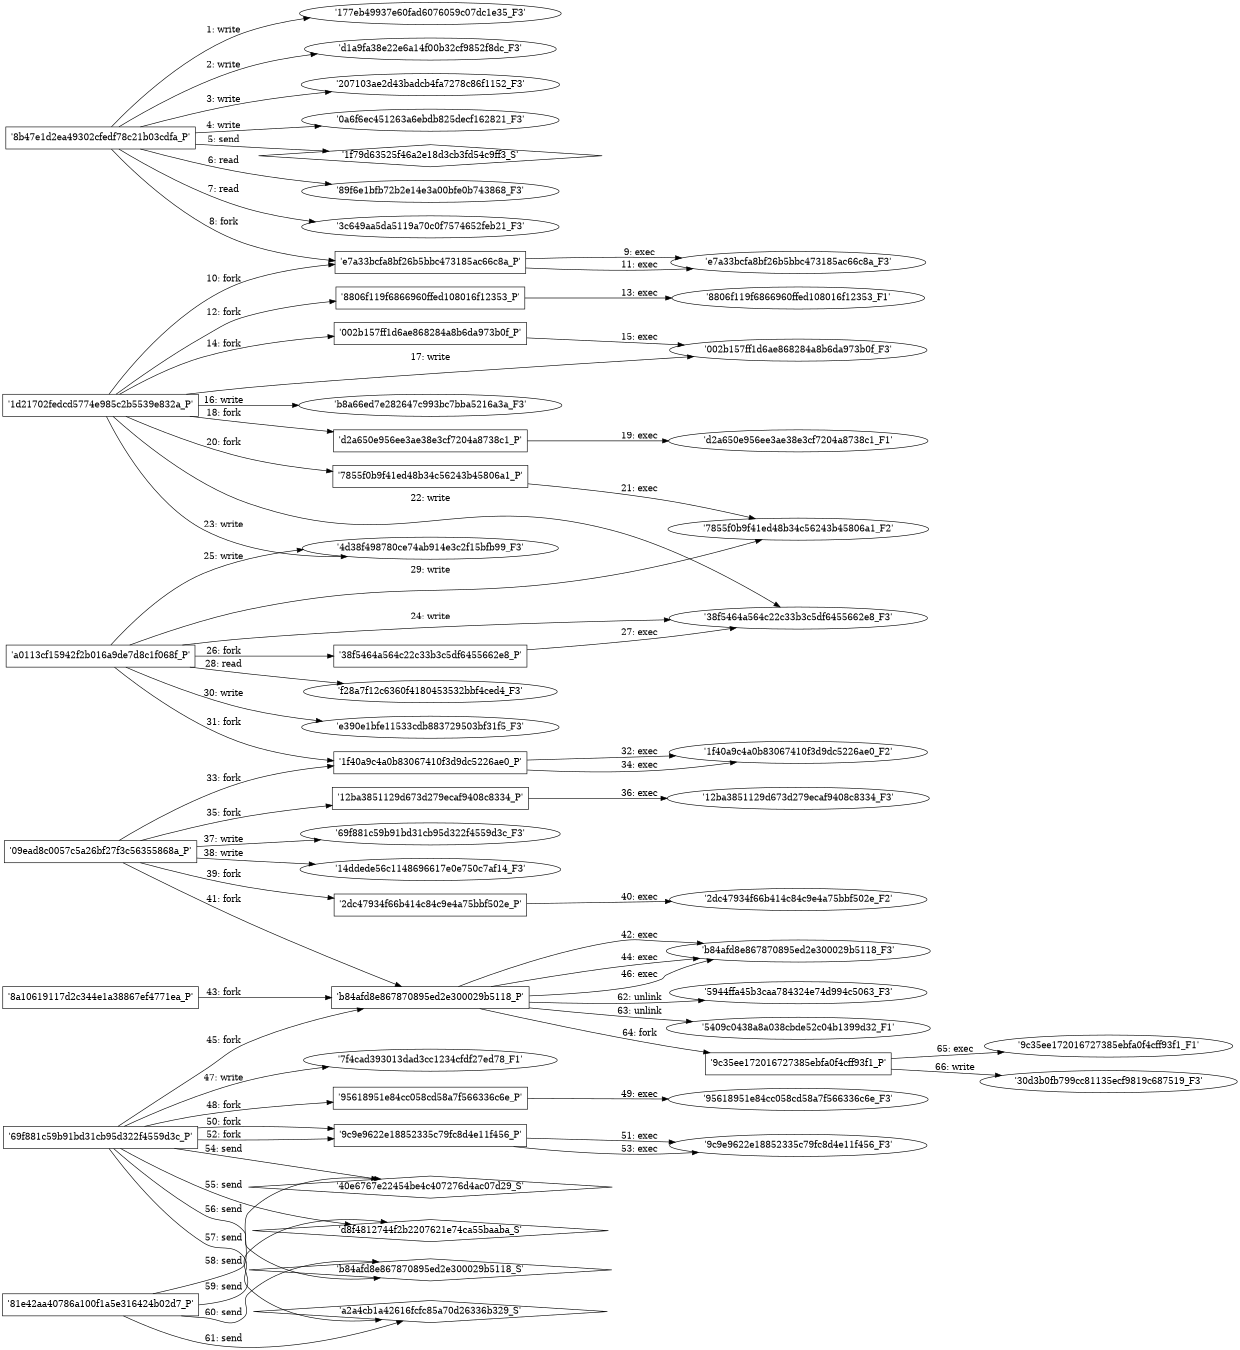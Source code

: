 digraph "D:\Learning\Paper\apt\基于CTI的攻击预警\Dataset\攻击图\ASGfromALLCTI\PROMETHIUM extends global reach with StrongPity3 APT.dot" {
rankdir="LR"
size="9"
fixedsize="false"
splines="true"
nodesep=0.3
ranksep=0
fontsize=10
overlap="scalexy"
engine= "neato"
	"'177eb49937e60fad6076059c07dc1e35_F3'" [node_type=file shape=ellipse]
	"'8b47e1d2ea49302cfedf78c21b03cdfa_P'" [node_type=Process shape=box]
	"'8b47e1d2ea49302cfedf78c21b03cdfa_P'" -> "'177eb49937e60fad6076059c07dc1e35_F3'" [label="1: write"]
	"'d1a9fa38e22e6a14f00b32cf9852f8dc_F3'" [node_type=file shape=ellipse]
	"'8b47e1d2ea49302cfedf78c21b03cdfa_P'" [node_type=Process shape=box]
	"'8b47e1d2ea49302cfedf78c21b03cdfa_P'" -> "'d1a9fa38e22e6a14f00b32cf9852f8dc_F3'" [label="2: write"]
	"'207103ae2d43badcb4fa7278c86f1152_F3'" [node_type=file shape=ellipse]
	"'8b47e1d2ea49302cfedf78c21b03cdfa_P'" [node_type=Process shape=box]
	"'8b47e1d2ea49302cfedf78c21b03cdfa_P'" -> "'207103ae2d43badcb4fa7278c86f1152_F3'" [label="3: write"]
	"'0a6f6ec451263a6ebdb825decf162821_F3'" [node_type=file shape=ellipse]
	"'8b47e1d2ea49302cfedf78c21b03cdfa_P'" [node_type=Process shape=box]
	"'8b47e1d2ea49302cfedf78c21b03cdfa_P'" -> "'0a6f6ec451263a6ebdb825decf162821_F3'" [label="4: write"]
	"'1f79d63525f46a2e18d3cb3fd54c9ff3_S'" [node_type=Socket shape=diamond]
	"'8b47e1d2ea49302cfedf78c21b03cdfa_P'" [node_type=Process shape=box]
	"'8b47e1d2ea49302cfedf78c21b03cdfa_P'" -> "'1f79d63525f46a2e18d3cb3fd54c9ff3_S'" [label="5: send"]
	"'89f6e1bfb72b2e14e3a00bfe0b743868_F3'" [node_type=file shape=ellipse]
	"'8b47e1d2ea49302cfedf78c21b03cdfa_P'" [node_type=Process shape=box]
	"'8b47e1d2ea49302cfedf78c21b03cdfa_P'" -> "'89f6e1bfb72b2e14e3a00bfe0b743868_F3'" [label="6: read"]
	"'3c649aa5da5119a70c0f7574652feb21_F3'" [node_type=file shape=ellipse]
	"'8b47e1d2ea49302cfedf78c21b03cdfa_P'" [node_type=Process shape=box]
	"'8b47e1d2ea49302cfedf78c21b03cdfa_P'" -> "'3c649aa5da5119a70c0f7574652feb21_F3'" [label="7: read"]
	"'8b47e1d2ea49302cfedf78c21b03cdfa_P'" [node_type=Process shape=box]
	"'e7a33bcfa8bf26b5bbc473185ac66c8a_P'" [node_type=Process shape=box]
	"'8b47e1d2ea49302cfedf78c21b03cdfa_P'" -> "'e7a33bcfa8bf26b5bbc473185ac66c8a_P'" [label="8: fork"]
	"'e7a33bcfa8bf26b5bbc473185ac66c8a_P'" [node_type=Process shape=box]
	"'e7a33bcfa8bf26b5bbc473185ac66c8a_F3'" [node_type=File shape=ellipse]
	"'e7a33bcfa8bf26b5bbc473185ac66c8a_P'" -> "'e7a33bcfa8bf26b5bbc473185ac66c8a_F3'" [label="9: exec"]
	"'1d21702fedcd5774e985c2b5539e832a_P'" [node_type=Process shape=box]
	"'e7a33bcfa8bf26b5bbc473185ac66c8a_P'" [node_type=Process shape=box]
	"'1d21702fedcd5774e985c2b5539e832a_P'" -> "'e7a33bcfa8bf26b5bbc473185ac66c8a_P'" [label="10: fork"]
	"'e7a33bcfa8bf26b5bbc473185ac66c8a_P'" [node_type=Process shape=box]
	"'e7a33bcfa8bf26b5bbc473185ac66c8a_F3'" [node_type=File shape=ellipse]
	"'e7a33bcfa8bf26b5bbc473185ac66c8a_P'" -> "'e7a33bcfa8bf26b5bbc473185ac66c8a_F3'" [label="11: exec"]
	"'1d21702fedcd5774e985c2b5539e832a_P'" [node_type=Process shape=box]
	"'8806f119f6866960ffed108016f12353_P'" [node_type=Process shape=box]
	"'1d21702fedcd5774e985c2b5539e832a_P'" -> "'8806f119f6866960ffed108016f12353_P'" [label="12: fork"]
	"'8806f119f6866960ffed108016f12353_P'" [node_type=Process shape=box]
	"'8806f119f6866960ffed108016f12353_F1'" [node_type=File shape=ellipse]
	"'8806f119f6866960ffed108016f12353_P'" -> "'8806f119f6866960ffed108016f12353_F1'" [label="13: exec"]
	"'1d21702fedcd5774e985c2b5539e832a_P'" [node_type=Process shape=box]
	"'002b157ff1d6ae868284a8b6da973b0f_P'" [node_type=Process shape=box]
	"'1d21702fedcd5774e985c2b5539e832a_P'" -> "'002b157ff1d6ae868284a8b6da973b0f_P'" [label="14: fork"]
	"'002b157ff1d6ae868284a8b6da973b0f_P'" [node_type=Process shape=box]
	"'002b157ff1d6ae868284a8b6da973b0f_F3'" [node_type=File shape=ellipse]
	"'002b157ff1d6ae868284a8b6da973b0f_P'" -> "'002b157ff1d6ae868284a8b6da973b0f_F3'" [label="15: exec"]
	"'b8a66ed7e282647c993bc7bba5216a3a_F3'" [node_type=file shape=ellipse]
	"'1d21702fedcd5774e985c2b5539e832a_P'" [node_type=Process shape=box]
	"'1d21702fedcd5774e985c2b5539e832a_P'" -> "'b8a66ed7e282647c993bc7bba5216a3a_F3'" [label="16: write"]
	"'002b157ff1d6ae868284a8b6da973b0f_F3'" [node_type=file shape=ellipse]
	"'1d21702fedcd5774e985c2b5539e832a_P'" [node_type=Process shape=box]
	"'1d21702fedcd5774e985c2b5539e832a_P'" -> "'002b157ff1d6ae868284a8b6da973b0f_F3'" [label="17: write"]
	"'1d21702fedcd5774e985c2b5539e832a_P'" [node_type=Process shape=box]
	"'d2a650e956ee3ae38e3cf7204a8738c1_P'" [node_type=Process shape=box]
	"'1d21702fedcd5774e985c2b5539e832a_P'" -> "'d2a650e956ee3ae38e3cf7204a8738c1_P'" [label="18: fork"]
	"'d2a650e956ee3ae38e3cf7204a8738c1_P'" [node_type=Process shape=box]
	"'d2a650e956ee3ae38e3cf7204a8738c1_F1'" [node_type=File shape=ellipse]
	"'d2a650e956ee3ae38e3cf7204a8738c1_P'" -> "'d2a650e956ee3ae38e3cf7204a8738c1_F1'" [label="19: exec"]
	"'1d21702fedcd5774e985c2b5539e832a_P'" [node_type=Process shape=box]
	"'7855f0b9f41ed48b34c56243b45806a1_P'" [node_type=Process shape=box]
	"'1d21702fedcd5774e985c2b5539e832a_P'" -> "'7855f0b9f41ed48b34c56243b45806a1_P'" [label="20: fork"]
	"'7855f0b9f41ed48b34c56243b45806a1_P'" [node_type=Process shape=box]
	"'7855f0b9f41ed48b34c56243b45806a1_F2'" [node_type=File shape=ellipse]
	"'7855f0b9f41ed48b34c56243b45806a1_P'" -> "'7855f0b9f41ed48b34c56243b45806a1_F2'" [label="21: exec"]
	"'38f5464a564c22c33b3c5df6455662e8_F3'" [node_type=file shape=ellipse]
	"'1d21702fedcd5774e985c2b5539e832a_P'" [node_type=Process shape=box]
	"'1d21702fedcd5774e985c2b5539e832a_P'" -> "'38f5464a564c22c33b3c5df6455662e8_F3'" [label="22: write"]
	"'4d38f498780ce74ab914e3c2f15bfb99_F3'" [node_type=file shape=ellipse]
	"'1d21702fedcd5774e985c2b5539e832a_P'" [node_type=Process shape=box]
	"'1d21702fedcd5774e985c2b5539e832a_P'" -> "'4d38f498780ce74ab914e3c2f15bfb99_F3'" [label="23: write"]
	"'38f5464a564c22c33b3c5df6455662e8_F3'" [node_type=file shape=ellipse]
	"'a0113cf15942f2b016a9de7d8c1f068f_P'" [node_type=Process shape=box]
	"'a0113cf15942f2b016a9de7d8c1f068f_P'" -> "'38f5464a564c22c33b3c5df6455662e8_F3'" [label="24: write"]
	"'4d38f498780ce74ab914e3c2f15bfb99_F3'" [node_type=file shape=ellipse]
	"'a0113cf15942f2b016a9de7d8c1f068f_P'" [node_type=Process shape=box]
	"'a0113cf15942f2b016a9de7d8c1f068f_P'" -> "'4d38f498780ce74ab914e3c2f15bfb99_F3'" [label="25: write"]
	"'a0113cf15942f2b016a9de7d8c1f068f_P'" [node_type=Process shape=box]
	"'38f5464a564c22c33b3c5df6455662e8_P'" [node_type=Process shape=box]
	"'a0113cf15942f2b016a9de7d8c1f068f_P'" -> "'38f5464a564c22c33b3c5df6455662e8_P'" [label="26: fork"]
	"'38f5464a564c22c33b3c5df6455662e8_P'" [node_type=Process shape=box]
	"'38f5464a564c22c33b3c5df6455662e8_F3'" [node_type=File shape=ellipse]
	"'38f5464a564c22c33b3c5df6455662e8_P'" -> "'38f5464a564c22c33b3c5df6455662e8_F3'" [label="27: exec"]
	"'f28a7f12c6360f4180453532bbf4ced4_F3'" [node_type=file shape=ellipse]
	"'a0113cf15942f2b016a9de7d8c1f068f_P'" [node_type=Process shape=box]
	"'a0113cf15942f2b016a9de7d8c1f068f_P'" -> "'f28a7f12c6360f4180453532bbf4ced4_F3'" [label="28: read"]
	"'7855f0b9f41ed48b34c56243b45806a1_F2'" [node_type=file shape=ellipse]
	"'a0113cf15942f2b016a9de7d8c1f068f_P'" [node_type=Process shape=box]
	"'a0113cf15942f2b016a9de7d8c1f068f_P'" -> "'7855f0b9f41ed48b34c56243b45806a1_F2'" [label="29: write"]
	"'e390e1bfe11533cdb883729503bf31f5_F3'" [node_type=file shape=ellipse]
	"'a0113cf15942f2b016a9de7d8c1f068f_P'" [node_type=Process shape=box]
	"'a0113cf15942f2b016a9de7d8c1f068f_P'" -> "'e390e1bfe11533cdb883729503bf31f5_F3'" [label="30: write"]
	"'a0113cf15942f2b016a9de7d8c1f068f_P'" [node_type=Process shape=box]
	"'1f40a9c4a0b83067410f3d9dc5226ae0_P'" [node_type=Process shape=box]
	"'a0113cf15942f2b016a9de7d8c1f068f_P'" -> "'1f40a9c4a0b83067410f3d9dc5226ae0_P'" [label="31: fork"]
	"'1f40a9c4a0b83067410f3d9dc5226ae0_P'" [node_type=Process shape=box]
	"'1f40a9c4a0b83067410f3d9dc5226ae0_F2'" [node_type=File shape=ellipse]
	"'1f40a9c4a0b83067410f3d9dc5226ae0_P'" -> "'1f40a9c4a0b83067410f3d9dc5226ae0_F2'" [label="32: exec"]
	"'09ead8c0057c5a26bf27f3c56355868a_P'" [node_type=Process shape=box]
	"'1f40a9c4a0b83067410f3d9dc5226ae0_P'" [node_type=Process shape=box]
	"'09ead8c0057c5a26bf27f3c56355868a_P'" -> "'1f40a9c4a0b83067410f3d9dc5226ae0_P'" [label="33: fork"]
	"'1f40a9c4a0b83067410f3d9dc5226ae0_P'" [node_type=Process shape=box]
	"'1f40a9c4a0b83067410f3d9dc5226ae0_F2'" [node_type=File shape=ellipse]
	"'1f40a9c4a0b83067410f3d9dc5226ae0_P'" -> "'1f40a9c4a0b83067410f3d9dc5226ae0_F2'" [label="34: exec"]
	"'09ead8c0057c5a26bf27f3c56355868a_P'" [node_type=Process shape=box]
	"'12ba3851129d673d279ecaf9408c8334_P'" [node_type=Process shape=box]
	"'09ead8c0057c5a26bf27f3c56355868a_P'" -> "'12ba3851129d673d279ecaf9408c8334_P'" [label="35: fork"]
	"'12ba3851129d673d279ecaf9408c8334_P'" [node_type=Process shape=box]
	"'12ba3851129d673d279ecaf9408c8334_F3'" [node_type=File shape=ellipse]
	"'12ba3851129d673d279ecaf9408c8334_P'" -> "'12ba3851129d673d279ecaf9408c8334_F3'" [label="36: exec"]
	"'69f881c59b91bd31cb95d322f4559d3c_F3'" [node_type=file shape=ellipse]
	"'09ead8c0057c5a26bf27f3c56355868a_P'" [node_type=Process shape=box]
	"'09ead8c0057c5a26bf27f3c56355868a_P'" -> "'69f881c59b91bd31cb95d322f4559d3c_F3'" [label="37: write"]
	"'14ddede56c1148696617e0e750c7af14_F3'" [node_type=file shape=ellipse]
	"'09ead8c0057c5a26bf27f3c56355868a_P'" [node_type=Process shape=box]
	"'09ead8c0057c5a26bf27f3c56355868a_P'" -> "'14ddede56c1148696617e0e750c7af14_F3'" [label="38: write"]
	"'09ead8c0057c5a26bf27f3c56355868a_P'" [node_type=Process shape=box]
	"'2dc47934f66b414c84c9e4a75bbf502e_P'" [node_type=Process shape=box]
	"'09ead8c0057c5a26bf27f3c56355868a_P'" -> "'2dc47934f66b414c84c9e4a75bbf502e_P'" [label="39: fork"]
	"'2dc47934f66b414c84c9e4a75bbf502e_P'" [node_type=Process shape=box]
	"'2dc47934f66b414c84c9e4a75bbf502e_F2'" [node_type=File shape=ellipse]
	"'2dc47934f66b414c84c9e4a75bbf502e_P'" -> "'2dc47934f66b414c84c9e4a75bbf502e_F2'" [label="40: exec"]
	"'09ead8c0057c5a26bf27f3c56355868a_P'" [node_type=Process shape=box]
	"'b84afd8e867870895ed2e300029b5118_P'" [node_type=Process shape=box]
	"'09ead8c0057c5a26bf27f3c56355868a_P'" -> "'b84afd8e867870895ed2e300029b5118_P'" [label="41: fork"]
	"'b84afd8e867870895ed2e300029b5118_P'" [node_type=Process shape=box]
	"'b84afd8e867870895ed2e300029b5118_F3'" [node_type=File shape=ellipse]
	"'b84afd8e867870895ed2e300029b5118_P'" -> "'b84afd8e867870895ed2e300029b5118_F3'" [label="42: exec"]
	"'8a10619117d2c344e1a38867ef4771ea_P'" [node_type=Process shape=box]
	"'b84afd8e867870895ed2e300029b5118_P'" [node_type=Process shape=box]
	"'8a10619117d2c344e1a38867ef4771ea_P'" -> "'b84afd8e867870895ed2e300029b5118_P'" [label="43: fork"]
	"'b84afd8e867870895ed2e300029b5118_P'" [node_type=Process shape=box]
	"'b84afd8e867870895ed2e300029b5118_F3'" [node_type=File shape=ellipse]
	"'b84afd8e867870895ed2e300029b5118_P'" -> "'b84afd8e867870895ed2e300029b5118_F3'" [label="44: exec"]
	"'69f881c59b91bd31cb95d322f4559d3c_P'" [node_type=Process shape=box]
	"'b84afd8e867870895ed2e300029b5118_P'" [node_type=Process shape=box]
	"'69f881c59b91bd31cb95d322f4559d3c_P'" -> "'b84afd8e867870895ed2e300029b5118_P'" [label="45: fork"]
	"'b84afd8e867870895ed2e300029b5118_P'" [node_type=Process shape=box]
	"'b84afd8e867870895ed2e300029b5118_F3'" [node_type=File shape=ellipse]
	"'b84afd8e867870895ed2e300029b5118_P'" -> "'b84afd8e867870895ed2e300029b5118_F3'" [label="46: exec"]
	"'7f4cad393013dad3cc1234cfdf27ed78_F1'" [node_type=file shape=ellipse]
	"'69f881c59b91bd31cb95d322f4559d3c_P'" [node_type=Process shape=box]
	"'69f881c59b91bd31cb95d322f4559d3c_P'" -> "'7f4cad393013dad3cc1234cfdf27ed78_F1'" [label="47: write"]
	"'69f881c59b91bd31cb95d322f4559d3c_P'" [node_type=Process shape=box]
	"'95618951e84cc058cd58a7f566336c6e_P'" [node_type=Process shape=box]
	"'69f881c59b91bd31cb95d322f4559d3c_P'" -> "'95618951e84cc058cd58a7f566336c6e_P'" [label="48: fork"]
	"'95618951e84cc058cd58a7f566336c6e_P'" [node_type=Process shape=box]
	"'95618951e84cc058cd58a7f566336c6e_F3'" [node_type=File shape=ellipse]
	"'95618951e84cc058cd58a7f566336c6e_P'" -> "'95618951e84cc058cd58a7f566336c6e_F3'" [label="49: exec"]
	"'69f881c59b91bd31cb95d322f4559d3c_P'" [node_type=Process shape=box]
	"'9c9e9622e18852335c79fc8d4e11f456_P'" [node_type=Process shape=box]
	"'69f881c59b91bd31cb95d322f4559d3c_P'" -> "'9c9e9622e18852335c79fc8d4e11f456_P'" [label="50: fork"]
	"'9c9e9622e18852335c79fc8d4e11f456_P'" [node_type=Process shape=box]
	"'9c9e9622e18852335c79fc8d4e11f456_F3'" [node_type=File shape=ellipse]
	"'9c9e9622e18852335c79fc8d4e11f456_P'" -> "'9c9e9622e18852335c79fc8d4e11f456_F3'" [label="51: exec"]
	"'69f881c59b91bd31cb95d322f4559d3c_P'" [node_type=Process shape=box]
	"'9c9e9622e18852335c79fc8d4e11f456_P'" [node_type=Process shape=box]
	"'69f881c59b91bd31cb95d322f4559d3c_P'" -> "'9c9e9622e18852335c79fc8d4e11f456_P'" [label="52: fork"]
	"'9c9e9622e18852335c79fc8d4e11f456_P'" [node_type=Process shape=box]
	"'9c9e9622e18852335c79fc8d4e11f456_F3'" [node_type=File shape=ellipse]
	"'9c9e9622e18852335c79fc8d4e11f456_P'" -> "'9c9e9622e18852335c79fc8d4e11f456_F3'" [label="53: exec"]
	"'40e6767e22454be4c407276d4ac07d29_S'" [node_type=Socket shape=diamond]
	"'69f881c59b91bd31cb95d322f4559d3c_P'" [node_type=Process shape=box]
	"'69f881c59b91bd31cb95d322f4559d3c_P'" -> "'40e6767e22454be4c407276d4ac07d29_S'" [label="54: send"]
	"'d8f4812744f2b2207621e74ca55baaba_S'" [node_type=Socket shape=diamond]
	"'69f881c59b91bd31cb95d322f4559d3c_P'" [node_type=Process shape=box]
	"'69f881c59b91bd31cb95d322f4559d3c_P'" -> "'d8f4812744f2b2207621e74ca55baaba_S'" [label="55: send"]
	"'b84afd8e867870895ed2e300029b5118_S'" [node_type=Socket shape=diamond]
	"'69f881c59b91bd31cb95d322f4559d3c_P'" [node_type=Process shape=box]
	"'69f881c59b91bd31cb95d322f4559d3c_P'" -> "'b84afd8e867870895ed2e300029b5118_S'" [label="56: send"]
	"'a2a4cb1a42616fcfc85a70d26336b329_S'" [node_type=Socket shape=diamond]
	"'69f881c59b91bd31cb95d322f4559d3c_P'" [node_type=Process shape=box]
	"'69f881c59b91bd31cb95d322f4559d3c_P'" -> "'a2a4cb1a42616fcfc85a70d26336b329_S'" [label="57: send"]
	"'40e6767e22454be4c407276d4ac07d29_S'" [node_type=Socket shape=diamond]
	"'81e42aa40786a100f1a5e316424b02d7_P'" [node_type=Process shape=box]
	"'81e42aa40786a100f1a5e316424b02d7_P'" -> "'40e6767e22454be4c407276d4ac07d29_S'" [label="58: send"]
	"'d8f4812744f2b2207621e74ca55baaba_S'" [node_type=Socket shape=diamond]
	"'81e42aa40786a100f1a5e316424b02d7_P'" [node_type=Process shape=box]
	"'81e42aa40786a100f1a5e316424b02d7_P'" -> "'d8f4812744f2b2207621e74ca55baaba_S'" [label="59: send"]
	"'b84afd8e867870895ed2e300029b5118_S'" [node_type=Socket shape=diamond]
	"'81e42aa40786a100f1a5e316424b02d7_P'" [node_type=Process shape=box]
	"'81e42aa40786a100f1a5e316424b02d7_P'" -> "'b84afd8e867870895ed2e300029b5118_S'" [label="60: send"]
	"'a2a4cb1a42616fcfc85a70d26336b329_S'" [node_type=Socket shape=diamond]
	"'81e42aa40786a100f1a5e316424b02d7_P'" [node_type=Process shape=box]
	"'81e42aa40786a100f1a5e316424b02d7_P'" -> "'a2a4cb1a42616fcfc85a70d26336b329_S'" [label="61: send"]
	"'5944ffa45b3caa784324e74d994c5063_F3'" [node_type=file shape=ellipse]
	"'b84afd8e867870895ed2e300029b5118_P'" [node_type=Process shape=box]
	"'b84afd8e867870895ed2e300029b5118_P'" -> "'5944ffa45b3caa784324e74d994c5063_F3'" [label="62: unlink"]
	"'5409c0438a8a038cbde52c04b1399d32_F1'" [node_type=file shape=ellipse]
	"'b84afd8e867870895ed2e300029b5118_P'" [node_type=Process shape=box]
	"'b84afd8e867870895ed2e300029b5118_P'" -> "'5409c0438a8a038cbde52c04b1399d32_F1'" [label="63: unlink"]
	"'b84afd8e867870895ed2e300029b5118_P'" [node_type=Process shape=box]
	"'9c35ee172016727385ebfa0f4cff93f1_P'" [node_type=Process shape=box]
	"'b84afd8e867870895ed2e300029b5118_P'" -> "'9c35ee172016727385ebfa0f4cff93f1_P'" [label="64: fork"]
	"'9c35ee172016727385ebfa0f4cff93f1_P'" [node_type=Process shape=box]
	"'9c35ee172016727385ebfa0f4cff93f1_F1'" [node_type=File shape=ellipse]
	"'9c35ee172016727385ebfa0f4cff93f1_P'" -> "'9c35ee172016727385ebfa0f4cff93f1_F1'" [label="65: exec"]
	"'30d3b0fb799cc81135ecf9819c687519_F3'" [node_type=file shape=ellipse]
	"'9c35ee172016727385ebfa0f4cff93f1_P'" [node_type=Process shape=box]
	"'9c35ee172016727385ebfa0f4cff93f1_P'" -> "'30d3b0fb799cc81135ecf9819c687519_F3'" [label="66: write"]
}
